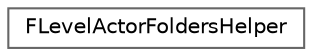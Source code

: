 digraph "Graphical Class Hierarchy"
{
 // INTERACTIVE_SVG=YES
 // LATEX_PDF_SIZE
  bgcolor="transparent";
  edge [fontname=Helvetica,fontsize=10,labelfontname=Helvetica,labelfontsize=10];
  node [fontname=Helvetica,fontsize=10,shape=box,height=0.2,width=0.4];
  rankdir="LR";
  Node0 [id="Node000000",label="FLevelActorFoldersHelper",height=0.2,width=0.4,color="grey40", fillcolor="white", style="filled",URL="$db/ddd/structFLevelActorFoldersHelper.html",tooltip=" "];
}
